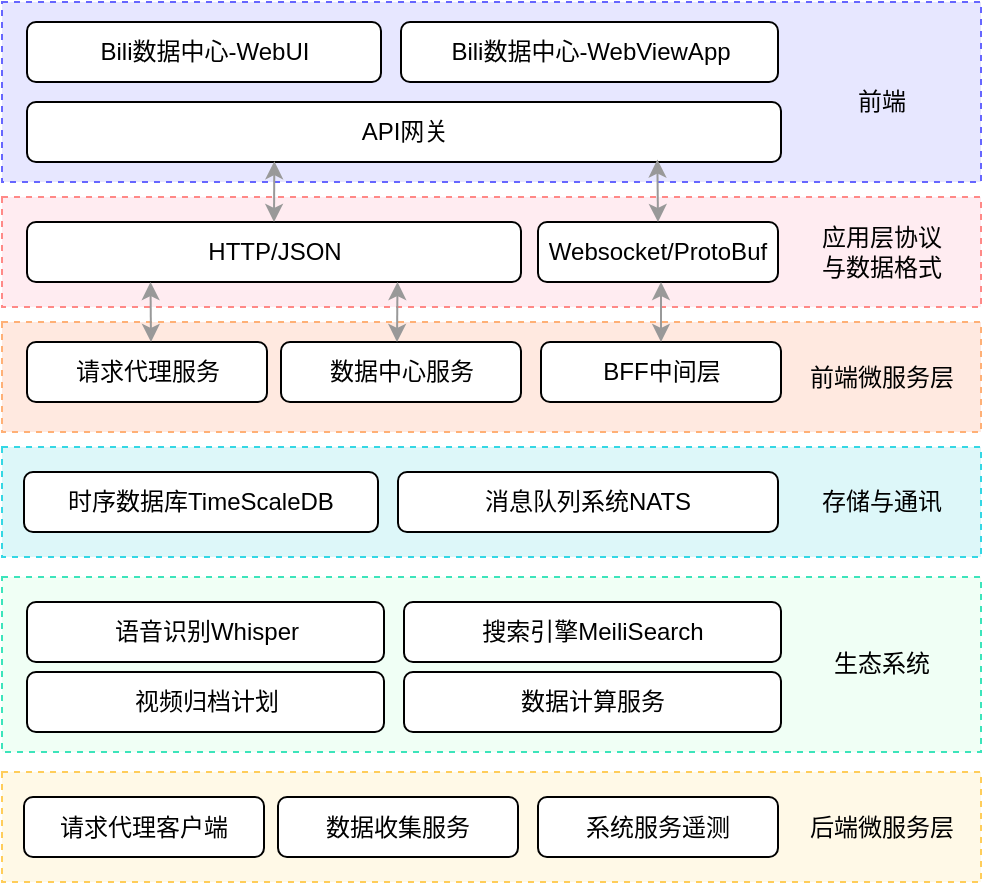 <mxfile version="26.2.2" pages="2">
  <diagram name="Main" id="xT2EWyWm9MXj7rOukKl2">
    <mxGraphModel dx="819" dy="478" grid="1" gridSize="10" guides="1" tooltips="1" connect="1" arrows="1" fold="1" page="1" pageScale="1" pageWidth="827" pageHeight="1169" math="0" shadow="0">
      <root>
        <mxCell id="0" />
        <mxCell id="1" parent="0" />
        <mxCell id="U7gqkI4tM9gZQAgdwT1p-1" value="" style="rounded=0;whiteSpace=wrap;html=1;fillColor=#ffecf1;strokeColor=#ff8987;dashed=1;" vertex="1" parent="1">
          <mxGeometry x="169" y="157.5" width="489.5" height="55" as="geometry" />
        </mxCell>
        <mxCell id="U7gqkI4tM9gZQAgdwT1p-2" value="" style="rounded=0;whiteSpace=wrap;html=1;fillColor=#f0fff5;strokeColor=#3ce4bb;dashed=1;" vertex="1" parent="1">
          <mxGeometry x="169" y="347.5" width="489.5" height="87.5" as="geometry" />
        </mxCell>
        <mxCell id="U7gqkI4tM9gZQAgdwT1p-3" value="" style="rounded=0;whiteSpace=wrap;html=1;fillColor=#fff9e7;strokeColor=#ffcd5a;dashed=1;" vertex="1" parent="1">
          <mxGeometry x="169" y="445" width="489.5" height="55" as="geometry" />
        </mxCell>
        <mxCell id="U7gqkI4tM9gZQAgdwT1p-4" value="" style="rounded=0;whiteSpace=wrap;html=1;fillColor=#ddf7f9;strokeColor=#34d7e4;dashed=1;" vertex="1" parent="1">
          <mxGeometry x="169" y="282.5" width="489.5" height="55" as="geometry" />
        </mxCell>
        <mxCell id="U7gqkI4tM9gZQAgdwT1p-5" value="" style="rounded=0;whiteSpace=wrap;html=1;fillColor=#ffe9e0;strokeColor=#ffb076;dashed=1;" vertex="1" parent="1">
          <mxGeometry x="169" y="220" width="489.5" height="55" as="geometry" />
        </mxCell>
        <mxCell id="U7gqkI4tM9gZQAgdwT1p-6" value="" style="rounded=0;whiteSpace=wrap;html=1;fillColor=#e7e7ff;strokeColor=#6666ff;dashed=1;" vertex="1" parent="1">
          <mxGeometry x="169" y="60" width="489.5" height="90" as="geometry" />
        </mxCell>
        <mxCell id="U7gqkI4tM9gZQAgdwT1p-7" value="Bili数据中心-WebUI" style="rounded=1;whiteSpace=wrap;html=1;" vertex="1" parent="1">
          <mxGeometry x="181.5" y="70" width="177" height="30" as="geometry" />
        </mxCell>
        <mxCell id="U7gqkI4tM9gZQAgdwT1p-8" value="API网关" style="rounded=1;whiteSpace=wrap;html=1;" vertex="1" parent="1">
          <mxGeometry x="181.5" y="110" width="377" height="30" as="geometry" />
        </mxCell>
        <mxCell id="U7gqkI4tM9gZQAgdwT1p-9" value="请求代理服务" style="rounded=1;whiteSpace=wrap;html=1;" vertex="1" parent="1">
          <mxGeometry x="181.5" y="230" width="120" height="30" as="geometry" />
        </mxCell>
        <mxCell id="U7gqkI4tM9gZQAgdwT1p-10" value="数据中心服务" style="rounded=1;whiteSpace=wrap;html=1;" vertex="1" parent="1">
          <mxGeometry x="308.5" y="230" width="120" height="30" as="geometry" />
        </mxCell>
        <mxCell id="U7gqkI4tM9gZQAgdwT1p-11" value="BFF中间层" style="rounded=1;whiteSpace=wrap;html=1;" vertex="1" parent="1">
          <mxGeometry x="438.5" y="230" width="120" height="30" as="geometry" />
        </mxCell>
        <mxCell id="U7gqkI4tM9gZQAgdwT1p-12" value="消息队列系统NATS" style="rounded=1;whiteSpace=wrap;html=1;arcSize=15;" vertex="1" parent="1">
          <mxGeometry x="367" y="295" width="190" height="30" as="geometry" />
        </mxCell>
        <mxCell id="U7gqkI4tM9gZQAgdwT1p-13" value="时序数据库TimeScaleDB" style="rounded=1;whiteSpace=wrap;html=1;" vertex="1" parent="1">
          <mxGeometry x="180" y="295" width="177" height="30" as="geometry" />
        </mxCell>
        <mxCell id="U7gqkI4tM9gZQAgdwT1p-14" value="请求代理客户端" style="rounded=1;whiteSpace=wrap;html=1;" vertex="1" parent="1">
          <mxGeometry x="180" y="457.5" width="120" height="30" as="geometry" />
        </mxCell>
        <mxCell id="U7gqkI4tM9gZQAgdwT1p-15" value="数据收集服务" style="rounded=1;whiteSpace=wrap;html=1;" vertex="1" parent="1">
          <mxGeometry x="307" y="457.5" width="120" height="30" as="geometry" />
        </mxCell>
        <mxCell id="U7gqkI4tM9gZQAgdwT1p-16" value="系统服务遥测" style="rounded=1;whiteSpace=wrap;html=1;" vertex="1" parent="1">
          <mxGeometry x="437" y="457.5" width="120" height="30" as="geometry" />
        </mxCell>
        <mxCell id="U7gqkI4tM9gZQAgdwT1p-17" value="前端" style="text;html=1;strokeColor=none;fillColor=none;align=center;verticalAlign=middle;whiteSpace=wrap;rounded=0;" vertex="1" parent="1">
          <mxGeometry x="578.5" y="95" width="60" height="30" as="geometry" />
        </mxCell>
        <mxCell id="U7gqkI4tM9gZQAgdwT1p-18" value="前端微服务层" style="text;html=1;strokeColor=none;fillColor=none;align=center;verticalAlign=middle;whiteSpace=wrap;rounded=0;" vertex="1" parent="1">
          <mxGeometry x="568.5" y="232.5" width="80" height="30" as="geometry" />
        </mxCell>
        <mxCell id="U7gqkI4tM9gZQAgdwT1p-19" value="存储与通讯" style="text;html=1;strokeColor=none;fillColor=none;align=center;verticalAlign=middle;whiteSpace=wrap;rounded=0;" vertex="1" parent="1">
          <mxGeometry x="568.5" y="295" width="80" height="30" as="geometry" />
        </mxCell>
        <mxCell id="U7gqkI4tM9gZQAgdwT1p-20" value="后端微服务层" style="text;html=1;strokeColor=none;fillColor=none;align=center;verticalAlign=middle;whiteSpace=wrap;rounded=0;" vertex="1" parent="1">
          <mxGeometry x="568.5" y="458" width="80" height="30" as="geometry" />
        </mxCell>
        <mxCell id="U7gqkI4tM9gZQAgdwT1p-21" value="语音识别Whisper" style="rounded=1;whiteSpace=wrap;html=1;" vertex="1" parent="1">
          <mxGeometry x="181.5" y="360" width="178.5" height="30" as="geometry" />
        </mxCell>
        <mxCell id="U7gqkI4tM9gZQAgdwT1p-22" value="视频归档计划" style="rounded=1;whiteSpace=wrap;html=1;" vertex="1" parent="1">
          <mxGeometry x="181.5" y="395" width="178.5" height="30" as="geometry" />
        </mxCell>
        <mxCell id="U7gqkI4tM9gZQAgdwT1p-23" value="搜索引擎MeiliSearch" style="rounded=1;whiteSpace=wrap;html=1;" vertex="1" parent="1">
          <mxGeometry x="370" y="360" width="188.5" height="30" as="geometry" />
        </mxCell>
        <mxCell id="U7gqkI4tM9gZQAgdwT1p-24" value="数据计算服务" style="rounded=1;whiteSpace=wrap;html=1;" vertex="1" parent="1">
          <mxGeometry x="370" y="395" width="188.5" height="30" as="geometry" />
        </mxCell>
        <mxCell id="U7gqkI4tM9gZQAgdwT1p-25" value="Bili数据中心-WebViewApp" style="rounded=1;whiteSpace=wrap;html=1;" vertex="1" parent="1">
          <mxGeometry x="368.5" y="70" width="188.5" height="30" as="geometry" />
        </mxCell>
        <mxCell id="U7gqkI4tM9gZQAgdwT1p-26" value="生态系统" style="text;html=1;strokeColor=none;fillColor=none;align=center;verticalAlign=middle;whiteSpace=wrap;rounded=0;" vertex="1" parent="1">
          <mxGeometry x="568.5" y="376.25" width="80" height="30" as="geometry" />
        </mxCell>
        <mxCell id="U7gqkI4tM9gZQAgdwT1p-27" value="HTTP/JSON" style="rounded=1;whiteSpace=wrap;html=1;" vertex="1" parent="1">
          <mxGeometry x="181.5" y="170" width="247" height="30" as="geometry" />
        </mxCell>
        <mxCell id="U7gqkI4tM9gZQAgdwT1p-28" value="" style="endArrow=classic;startArrow=classic;html=1;rounded=0;exitX=0.25;exitY=1;exitDx=0;exitDy=0;strokeColor=#999999;" edge="1" parent="1" source="U7gqkI4tM9gZQAgdwT1p-27">
          <mxGeometry width="50" height="50" relative="1" as="geometry">
            <mxPoint x="118.5" y="230" as="sourcePoint" />
            <mxPoint x="243.5" y="230" as="targetPoint" />
          </mxGeometry>
        </mxCell>
        <mxCell id="U7gqkI4tM9gZQAgdwT1p-29" value="" style="endArrow=classic;startArrow=classic;html=1;rounded=0;exitX=0.75;exitY=1;exitDx=0;exitDy=0;strokeColor=#999999;" edge="1" parent="1" source="U7gqkI4tM9gZQAgdwT1p-27">
          <mxGeometry width="50" height="50" relative="1" as="geometry">
            <mxPoint x="88.5" y="280" as="sourcePoint" />
            <mxPoint x="366.5" y="230" as="targetPoint" />
          </mxGeometry>
        </mxCell>
        <mxCell id="U7gqkI4tM9gZQAgdwT1p-30" value="" style="endArrow=classic;startArrow=classic;html=1;rounded=0;exitX=0.5;exitY=0;exitDx=0;exitDy=0;entryX=0.328;entryY=0.987;entryDx=0;entryDy=0;entryPerimeter=0;strokeColor=#999999;fontColor=#000000;" edge="1" parent="1" source="U7gqkI4tM9gZQAgdwT1p-27" target="U7gqkI4tM9gZQAgdwT1p-8">
          <mxGeometry width="50" height="50" relative="1" as="geometry">
            <mxPoint x="138.5" y="220" as="sourcePoint" />
            <mxPoint x="188.5" y="170" as="targetPoint" />
          </mxGeometry>
        </mxCell>
        <mxCell id="U7gqkI4tM9gZQAgdwT1p-31" value="Websocket/ProtoBuf" style="rounded=1;whiteSpace=wrap;html=1;" vertex="1" parent="1">
          <mxGeometry x="437" y="170" width="120" height="30" as="geometry" />
        </mxCell>
        <mxCell id="U7gqkI4tM9gZQAgdwT1p-32" value="应用层协议&lt;br&gt;与数据格式" style="text;html=1;strokeColor=none;fillColor=none;align=center;verticalAlign=middle;whiteSpace=wrap;rounded=0;" vertex="1" parent="1">
          <mxGeometry x="568.5" y="170" width="80" height="30" as="geometry" />
        </mxCell>
        <mxCell id="U7gqkI4tM9gZQAgdwT1p-33" value="" style="endArrow=classic;startArrow=classic;html=1;rounded=0;exitX=0.5;exitY=0;exitDx=0;exitDy=0;entryX=0.836;entryY=0.959;entryDx=0;entryDy=0;entryPerimeter=0;strokeColor=#999999;" edge="1" parent="1" source="U7gqkI4tM9gZQAgdwT1p-31" target="U7gqkI4tM9gZQAgdwT1p-8">
          <mxGeometry width="50" height="50" relative="1" as="geometry">
            <mxPoint x="688.5" y="170" as="sourcePoint" />
            <mxPoint x="688.5" y="120" as="targetPoint" />
          </mxGeometry>
        </mxCell>
        <mxCell id="U7gqkI4tM9gZQAgdwT1p-34" value="" style="endArrow=classic;startArrow=classic;html=1;rounded=0;exitX=0.5;exitY=0;exitDx=0;exitDy=0;strokeColor=#999999;" edge="1" parent="1" source="U7gqkI4tM9gZQAgdwT1p-11">
          <mxGeometry width="50" height="50" relative="1" as="geometry">
            <mxPoint x="688.5" y="170" as="sourcePoint" />
            <mxPoint x="498.5" y="200" as="targetPoint" />
          </mxGeometry>
        </mxCell>
      </root>
    </mxGraphModel>
  </diagram>
  <diagram id="SKCQztCh2i1zQZCfUlJ1" name="io-blive-damaku">
    <mxGraphModel dx="1173" dy="677" grid="1" gridSize="10" guides="1" tooltips="1" connect="1" arrows="1" fold="1" page="1" pageScale="1" pageWidth="827" pageHeight="1169" background="none" math="0" shadow="0">
      <root>
        <mxCell id="0" />
        <mxCell id="1" parent="0" />
        <mxCell id="V_1HUPMDP4IkT2V314-I-35" value="" style="rounded=1;whiteSpace=wrap;html=1;fillColor=#f8cecc;strokeColor=#b85450;movable=1;resizable=1;rotatable=1;deletable=1;editable=1;locked=0;connectable=1;" parent="1" vertex="1">
          <mxGeometry x="510" y="50" width="450" height="420" as="geometry" />
        </mxCell>
        <mxCell id="V_1HUPMDP4IkT2V314-I-28" value="" style="rounded=1;whiteSpace=wrap;html=1;" parent="1" vertex="1">
          <mxGeometry x="540" y="150" width="140" height="120" as="geometry" />
        </mxCell>
        <mxCell id="V_1HUPMDP4IkT2V314-I-14" value="" style="rounded=1;whiteSpace=wrap;html=1;fillColor=#e1d5e7;strokeColor=#9673a6;" parent="1" vertex="1">
          <mxGeometry x="422" y="50" width="66" height="420" as="geometry" />
        </mxCell>
        <mxCell id="V_1HUPMDP4IkT2V314-I-5" value="" style="rounded=1;whiteSpace=wrap;html=1;fillColor=#dae8fc;strokeColor=#6c8ebf;" parent="1" vertex="1">
          <mxGeometry x="230" y="50" width="180" height="210" as="geometry" />
        </mxCell>
        <mxCell id="V_1HUPMDP4IkT2V314-I-1" value="WsAgent&lt;div&gt;WS弹幕客户端&lt;/div&gt;" style="rounded=1;whiteSpace=wrap;html=1;fontSize=15;" parent="1" vertex="1">
          <mxGeometry x="260" y="80" width="120" height="60" as="geometry" />
        </mxCell>
        <mxCell id="V_1HUPMDP4IkT2V314-I-2" value="&lt;font style=&quot;font-size: 15px;&quot;&gt;Blive Source&lt;/font&gt;&lt;div&gt;&lt;font style=&quot;font-size: 15px;&quot;&gt;官方弹幕服务&lt;/font&gt;&lt;/div&gt;" style="rounded=1;whiteSpace=wrap;html=1;" parent="1" vertex="1">
          <mxGeometry x="80" y="80" width="120" height="200" as="geometry" />
        </mxCell>
        <mxCell id="V_1HUPMDP4IkT2V314-I-3" value="WsAgent&lt;div&gt;WS弹幕客户端&lt;/div&gt;" style="rounded=1;whiteSpace=wrap;html=1;fontSize=15;" parent="1" vertex="1">
          <mxGeometry x="260" y="160" width="120" height="60" as="geometry" />
        </mxCell>
        <mxCell id="V_1HUPMDP4IkT2V314-I-4" value="FileAgent&lt;div&gt;离线数据客户端&lt;/div&gt;" style="rounded=1;whiteSpace=wrap;html=1;fontSize=15;" parent="1" vertex="1">
          <mxGeometry x="260" y="350" width="120" height="50" as="geometry" />
        </mxCell>
        <mxCell id="V_1HUPMDP4IkT2V314-I-6" value="异地多活" style="text;html=1;align=center;verticalAlign=middle;whiteSpace=wrap;rounded=0;fontSize=20;" parent="1" vertex="1">
          <mxGeometry x="270" y="230" width="100" height="30" as="geometry" />
        </mxCell>
        <mxCell id="V_1HUPMDP4IkT2V314-I-7" value="Duplicate Window&lt;div&gt;10Min&lt;/div&gt;" style="rounded=1;whiteSpace=wrap;html=1;fontSize=15;" parent="1" vertex="1">
          <mxGeometry x="550" y="160" width="120" height="60" as="geometry" />
        </mxCell>
        <mxCell id="V_1HUPMDP4IkT2V314-I-11" value="" style="endArrow=none;html=1;rounded=0;exitX=1;exitY=0.5;exitDx=0;exitDy=0;" parent="1" source="V_1HUPMDP4IkT2V314-I-1" edge="1">
          <mxGeometry width="50" height="50" relative="1" as="geometry">
            <mxPoint x="385" y="110" as="sourcePoint" />
            <mxPoint x="550" y="190" as="targetPoint" />
            <Array as="points">
              <mxPoint x="455" y="110" />
              <mxPoint x="455" y="190" />
            </Array>
          </mxGeometry>
        </mxCell>
        <mxCell id="V_1HUPMDP4IkT2V314-I-12" value="" style="endArrow=none;html=1;rounded=0;exitX=1;exitY=0.5;exitDx=0;exitDy=0;entryX=0;entryY=0.5;entryDx=0;entryDy=0;" parent="1" source="V_1HUPMDP4IkT2V314-I-3" target="V_1HUPMDP4IkT2V314-I-7" edge="1">
          <mxGeometry width="50" height="50" relative="1" as="geometry">
            <mxPoint x="460" y="340" as="sourcePoint" />
            <mxPoint x="510" y="290" as="targetPoint" />
          </mxGeometry>
        </mxCell>
        <mxCell id="V_1HUPMDP4IkT2V314-I-13" value="" style="endArrow=none;html=1;rounded=0;exitX=1;exitY=0.5;exitDx=0;exitDy=0;entryX=0;entryY=0.5;entryDx=0;entryDy=0;" parent="1" source="V_1HUPMDP4IkT2V314-I-4" target="V_1HUPMDP4IkT2V314-I-7" edge="1">
          <mxGeometry width="50" height="50" relative="1" as="geometry">
            <mxPoint x="460" y="350" as="sourcePoint" />
            <mxPoint x="510" y="300" as="targetPoint" />
          </mxGeometry>
        </mxCell>
        <mxCell id="V_1HUPMDP4IkT2V314-I-15" value="NATS" style="text;html=1;align=center;verticalAlign=middle;whiteSpace=wrap;rounded=0;fontSize=20;" parent="1" vertex="1">
          <mxGeometry x="425" y="435" width="60" height="30" as="geometry" />
        </mxCell>
        <mxCell id="V_1HUPMDP4IkT2V314-I-16" value="" style="endArrow=classic;html=1;rounded=0;exitX=0.996;exitY=0.15;exitDx=0;exitDy=0;exitPerimeter=0;entryX=0;entryY=0.5;entryDx=0;entryDy=0;" parent="1" source="V_1HUPMDP4IkT2V314-I-2" target="V_1HUPMDP4IkT2V314-I-1" edge="1">
          <mxGeometry width="50" height="50" relative="1" as="geometry">
            <mxPoint y="200" as="sourcePoint" />
            <mxPoint x="50" y="150" as="targetPoint" />
          </mxGeometry>
        </mxCell>
        <mxCell id="V_1HUPMDP4IkT2V314-I-17" value="" style="endArrow=classic;html=1;rounded=0;entryX=0;entryY=0.5;entryDx=0;entryDy=0;" parent="1" edge="1">
          <mxGeometry width="50" height="50" relative="1" as="geometry">
            <mxPoint x="200.6" y="190.29" as="sourcePoint" />
            <mxPoint x="260" y="190" as="targetPoint" />
          </mxGeometry>
        </mxCell>
        <mxCell id="V_1HUPMDP4IkT2V314-I-48" style="edgeStyle=orthogonalEdgeStyle;rounded=0;orthogonalLoop=1;jettySize=auto;html=1;entryX=0;entryY=0.5;entryDx=0;entryDy=0;" parent="1" source="V_1HUPMDP4IkT2V314-I-19" target="V_1HUPMDP4IkT2V314-I-47" edge="1">
          <mxGeometry relative="1" as="geometry">
            <Array as="points">
              <mxPoint x="140" y="445" />
            </Array>
          </mxGeometry>
        </mxCell>
        <mxCell id="V_1HUPMDP4IkT2V314-I-19" value="BililiveRecorder&lt;br&gt;&lt;div&gt;&lt;font style=&quot;font-size: 15px;&quot;&gt;录播姬&lt;/font&gt;&lt;/div&gt;" style="rounded=1;whiteSpace=wrap;html=1;" parent="1" vertex="1">
          <mxGeometry x="80" y="350" width="120" height="50" as="geometry" />
        </mxCell>
        <mxCell id="V_1HUPMDP4IkT2V314-I-20" value="DanmakuXML&lt;br&gt;&lt;div&gt;&lt;font style=&quot;font-size: 15px;&quot;&gt;原始弹幕文件&lt;/font&gt;&lt;/div&gt;" style="rounded=1;whiteSpace=wrap;html=1;" parent="1" vertex="1">
          <mxGeometry x="260" y="277" width="120" height="50" as="geometry" />
        </mxCell>
        <mxCell id="V_1HUPMDP4IkT2V314-I-22" value="" style="endArrow=classic;html=1;rounded=0;exitX=0.5;exitY=1;exitDx=0;exitDy=0;entryX=0.5;entryY=0;entryDx=0;entryDy=0;" parent="1" source="V_1HUPMDP4IkT2V314-I-20" target="V_1HUPMDP4IkT2V314-I-4" edge="1">
          <mxGeometry width="50" height="50" relative="1" as="geometry">
            <mxPoint x="200" y="424.8" as="sourcePoint" />
            <mxPoint x="260" y="425" as="targetPoint" />
          </mxGeometry>
        </mxCell>
        <mxCell id="V_1HUPMDP4IkT2V314-I-23" value="" style="endArrow=classic;html=1;rounded=0;exitX=1;exitY=0.5;exitDx=0;exitDy=0;entryX=0;entryY=0.5;entryDx=0;entryDy=0;" parent="1" source="V_1HUPMDP4IkT2V314-I-19" target="V_1HUPMDP4IkT2V314-I-20" edge="1">
          <mxGeometry width="50" height="50" relative="1" as="geometry">
            <mxPoint x="180" y="410" as="sourcePoint" />
            <mxPoint x="230" y="360" as="targetPoint" />
            <Array as="points">
              <mxPoint x="240" y="375" />
              <mxPoint x="240" y="302" />
            </Array>
          </mxGeometry>
        </mxCell>
        <mxCell id="V_1HUPMDP4IkT2V314-I-24" value="" style="endArrow=classic;html=1;rounded=0;exitX=0.5;exitY=1;exitDx=0;exitDy=0;entryX=0.5;entryY=0;entryDx=0;entryDy=0;" parent="1" source="V_1HUPMDP4IkT2V314-I-2" target="V_1HUPMDP4IkT2V314-I-19" edge="1">
          <mxGeometry width="50" height="50" relative="1" as="geometry">
            <mxPoint x="130" y="340" as="sourcePoint" />
            <mxPoint x="180" y="290" as="targetPoint" />
          </mxGeometry>
        </mxCell>
        <mxCell id="V_1HUPMDP4IkT2V314-I-26" value="Realtime" style="text;html=1;align=center;verticalAlign=middle;whiteSpace=wrap;rounded=0;rotation=0;" parent="1" vertex="1">
          <mxGeometry x="425" y="190" width="60" height="30" as="geometry" />
        </mxCell>
        <mxCell id="V_1HUPMDP4IkT2V314-I-27" value="Playback" style="text;html=1;align=center;verticalAlign=middle;whiteSpace=wrap;rounded=0;rotation=311;" parent="1" vertex="1">
          <mxGeometry x="430" y="287" width="60" height="30" as="geometry" />
        </mxCell>
        <mxCell id="V_1HUPMDP4IkT2V314-I-29" value="&lt;span style=&quot;font-size: 15px;&quot;&gt;主备聚合&lt;/span&gt;&lt;div style=&quot;font-size: 15px;&quot;&gt;先到先得&lt;/div&gt;" style="text;html=1;align=center;verticalAlign=middle;whiteSpace=wrap;rounded=0;" parent="1" vertex="1">
          <mxGeometry x="550" y="230" width="120" height="30" as="geometry" />
        </mxCell>
        <mxCell id="V_1HUPMDP4IkT2V314-I-30" value="采集前端" style="shape=partialRectangle;whiteSpace=wrap;html=1;top=0;bottom=0;fillColor=none;fontSize=20;" parent="1" vertex="1">
          <mxGeometry x="80" y="500" width="320" height="60" as="geometry" />
        </mxCell>
        <mxCell id="V_1HUPMDP4IkT2V314-I-34" value="核心服务" style="shape=partialRectangle;whiteSpace=wrap;html=1;top=0;bottom=0;fillColor=none;fontSize=20;" parent="1" vertex="1">
          <mxGeometry x="520" y="500" width="440" height="60" as="geometry" />
        </mxCell>
        <mxCell id="V_1HUPMDP4IkT2V314-I-36" value="Core Service" style="text;html=1;align=center;verticalAlign=middle;whiteSpace=wrap;rounded=0;fontSize=20;" parent="1" vertex="1">
          <mxGeometry x="607.5" y="435" width="255" height="30" as="geometry" />
        </mxCell>
        <mxCell id="V_1HUPMDP4IkT2V314-I-37" value="Metrics" style="rounded=1;whiteSpace=wrap;html=1;fontSize=20;" parent="1" vertex="1">
          <mxGeometry x="540" y="80" width="390" height="60" as="geometry" />
        </mxCell>
        <mxCell id="V_1HUPMDP4IkT2V314-I-38" value="存储后端" style="shape=partialRectangle;whiteSpace=wrap;html=1;top=0;bottom=0;fillColor=none;fontSize=20;" parent="1" vertex="1">
          <mxGeometry x="960" y="500" width="200" height="60" as="geometry" />
        </mxCell>
        <mxCell id="V_1HUPMDP4IkT2V314-I-39" value="Agent&lt;div&gt;Manager&lt;div&gt;客户端管理&lt;/div&gt;&lt;/div&gt;" style="rounded=1;whiteSpace=wrap;html=1;fontSize=20;" parent="1" vertex="1">
          <mxGeometry x="540" y="300" width="140" height="120" as="geometry" />
        </mxCell>
        <mxCell id="V_1HUPMDP4IkT2V314-I-40" value="Msg&lt;div&gt;Processor&lt;br&gt;&lt;div&gt;消息流处理&lt;/div&gt;&lt;/div&gt;" style="rounded=1;whiteSpace=wrap;html=1;fontSize=20;" parent="1" vertex="1">
          <mxGeometry x="687" y="300" width="140" height="120" as="geometry" />
        </mxCell>
        <mxCell id="V_1HUPMDP4IkT2V314-I-47" value="IOBliveRecorder&lt;div&gt;录播姬监视服务&lt;/div&gt;" style="rounded=1;whiteSpace=wrap;html=1;fontSize=15;" parent="1" vertex="1">
          <mxGeometry x="260" y="420" width="120" height="50" as="geometry" />
        </mxCell>
        <mxCell id="V_1HUPMDP4IkT2V314-I-50" style="edgeStyle=orthogonalEdgeStyle;rounded=0;orthogonalLoop=1;jettySize=auto;html=1;entryX=-0.003;entryY=0.473;entryDx=0;entryDy=0;entryPerimeter=0;" parent="1" source="V_1HUPMDP4IkT2V314-I-47" target="V_1HUPMDP4IkT2V314-I-39" edge="1">
          <mxGeometry relative="1" as="geometry">
            <Array as="points">
              <mxPoint x="410" y="445" />
              <mxPoint x="410" y="357" />
            </Array>
          </mxGeometry>
        </mxCell>
        <mxCell id="V_1HUPMDP4IkT2V314-I-51" value="Room&lt;div&gt;Status&lt;/div&gt;" style="text;html=1;align=center;verticalAlign=middle;whiteSpace=wrap;rounded=0;rotation=0;" parent="1" vertex="1">
          <mxGeometry x="425" y="357" width="60" height="30" as="geometry" />
        </mxCell>
        <mxCell id="V_1HUPMDP4IkT2V314-I-52" value="API&amp;nbsp;&lt;span style=&quot;background-color: transparent; color: light-dark(rgb(0, 0, 0), rgb(255, 255, 255));&quot;&gt;Plane&lt;/span&gt;&lt;div&gt;控制平面&lt;/div&gt;" style="rounded=1;whiteSpace=wrap;html=1;fontSize=20;" parent="1" vertex="1">
          <mxGeometry x="687" y="150" width="140" height="70" as="geometry" />
        </mxCell>
        <mxCell id="V_1HUPMDP4IkT2V314-I-53" value="Storage Controller&lt;div&gt;存储管理&lt;/div&gt;" style="rounded=1;whiteSpace=wrap;html=1;fontSize=20;" parent="1" vertex="1">
          <mxGeometry x="840" y="150" width="90" height="270" as="geometry" />
        </mxCell>
        <mxCell id="V_1HUPMDP4IkT2V314-I-54" value="TimeScale&lt;div&gt;DB&lt;/div&gt;" style="shape=cylinder3;whiteSpace=wrap;html=1;boundedLbl=1;backgroundOutline=1;size=15;fontSize=20;" parent="1" vertex="1">
          <mxGeometry x="1050" y="140" width="100" height="100" as="geometry" />
        </mxCell>
        <mxCell id="V_1HUPMDP4IkT2V314-I-55" style="edgeStyle=orthogonalEdgeStyle;rounded=0;orthogonalLoop=1;jettySize=auto;html=1;exitX=1;exitY=0.5;exitDx=0;exitDy=0;entryX=0;entryY=0.5;entryDx=0;entryDy=0;entryPerimeter=0;" parent="1" source="V_1HUPMDP4IkT2V314-I-53" target="V_1HUPMDP4IkT2V314-I-54" edge="1">
          <mxGeometry relative="1" as="geometry">
            <Array as="points">
              <mxPoint x="930" y="190" />
            </Array>
          </mxGeometry>
        </mxCell>
        <mxCell id="V_1HUPMDP4IkT2V314-I-56" value="Redis&lt;div&gt;Cache&lt;/div&gt;" style="shape=cylinder3;whiteSpace=wrap;html=1;boundedLbl=1;backgroundOutline=1;size=15;fontSize=20;" parent="1" vertex="1">
          <mxGeometry x="1050" y="257" width="100" height="100" as="geometry" />
        </mxCell>
        <mxCell id="V_1HUPMDP4IkT2V314-I-57" value="LocalFile&lt;div&gt;Cache&lt;/div&gt;" style="shape=cylinder3;whiteSpace=wrap;html=1;boundedLbl=1;backgroundOutline=1;size=15;fontSize=20;" parent="1" vertex="1">
          <mxGeometry x="1050" y="370" width="100" height="100" as="geometry" />
        </mxCell>
        <mxCell id="V_1HUPMDP4IkT2V314-I-60" value="Cache" style="text;html=1;align=center;verticalAlign=middle;whiteSpace=wrap;rounded=0;rotation=0;" parent="1" vertex="1">
          <mxGeometry x="970" y="285" width="60" height="30" as="geometry" />
        </mxCell>
        <mxCell id="V_1HUPMDP4IkT2V314-I-61" value="" style="endArrow=classic;html=1;rounded=0;entryX=0;entryY=0.5;entryDx=0;entryDy=0;entryPerimeter=0;" parent="1" target="V_1HUPMDP4IkT2V314-I-56" edge="1">
          <mxGeometry width="50" height="50" relative="1" as="geometry">
            <mxPoint x="930" y="307" as="sourcePoint" />
            <mxPoint x="1010" y="310" as="targetPoint" />
          </mxGeometry>
        </mxCell>
        <mxCell id="V_1HUPMDP4IkT2V314-I-62" value="" style="endArrow=classic;html=1;rounded=0;entryX=0;entryY=0.311;entryDx=0;entryDy=0;entryPerimeter=0;exitX=1.007;exitY=0.93;exitDx=0;exitDy=0;exitPerimeter=0;" parent="1" source="V_1HUPMDP4IkT2V314-I-53" target="V_1HUPMDP4IkT2V314-I-57" edge="1">
          <mxGeometry width="50" height="50" relative="1" as="geometry">
            <mxPoint x="980" y="460" as="sourcePoint" />
            <mxPoint x="1030" y="410" as="targetPoint" />
          </mxGeometry>
        </mxCell>
        <mxCell id="V_1HUPMDP4IkT2V314-I-63" value="Storage&lt;div&gt;Fallback&lt;/div&gt;" style="text;html=1;align=center;verticalAlign=middle;whiteSpace=wrap;rounded=0;rotation=0;" parent="1" vertex="1">
          <mxGeometry x="970" y="370" width="60" height="30" as="geometry" />
        </mxCell>
        <mxCell id="V_1HUPMDP4IkT2V314-I-64" value="" style="endArrow=classic;html=1;rounded=0;entryX=0.991;entryY=0.631;entryDx=0;entryDy=0;entryPerimeter=0;" parent="1" target="V_1HUPMDP4IkT2V314-I-53" edge="1">
          <mxGeometry width="50" height="50" relative="1" as="geometry">
            <mxPoint x="1050" y="320" as="sourcePoint" />
            <mxPoint x="1020" y="320" as="targetPoint" />
          </mxGeometry>
        </mxCell>
        <mxCell id="V_1HUPMDP4IkT2V314-I-65" value="Pull Cache" style="text;html=1;align=center;verticalAlign=middle;whiteSpace=wrap;rounded=0;rotation=0;" parent="1" vertex="1">
          <mxGeometry x="970" y="320" width="60" height="30" as="geometry" />
        </mxCell>
        <mxCell id="V_1HUPMDP4IkT2V314-I-66" value="" style="endArrow=classic;html=1;rounded=0;entryX=0.991;entryY=0.631;entryDx=0;entryDy=0;entryPerimeter=0;" parent="1" edge="1">
          <mxGeometry width="50" height="50" relative="1" as="geometry">
            <mxPoint x="1050.81" y="410" as="sourcePoint" />
            <mxPoint x="929.81" y="410" as="targetPoint" />
          </mxGeometry>
        </mxCell>
        <mxCell id="V_1HUPMDP4IkT2V314-I-67" value="Fallback&lt;div&gt;Replay&lt;/div&gt;" style="text;html=1;align=center;verticalAlign=middle;whiteSpace=wrap;rounded=0;rotation=0;" parent="1" vertex="1">
          <mxGeometry x="970.81" y="410" width="60" height="30" as="geometry" />
        </mxCell>
        <mxCell id="SLJHlj_7JJSMH92uP7c2-1" value="Async" style="text;html=1;align=center;verticalAlign=middle;whiteSpace=wrap;rounded=0;rotation=0;" parent="1" vertex="1">
          <mxGeometry x="970" y="165" width="60" height="30" as="geometry" />
        </mxCell>
        <mxCell id="Omspo1wzSyiNzD1txD4Q-1" value="Controller&lt;br&gt;&lt;div&gt;控制器&lt;/div&gt;" style="rounded=1;whiteSpace=wrap;html=1;fontSize=20;" parent="1" vertex="1">
          <mxGeometry x="687" y="225" width="140" height="70" as="geometry" />
        </mxCell>
        <mxCell id="QTLrQEBYZMs-nmubFTq_-1" value="" style="rounded=1;whiteSpace=wrap;html=1;fillColor=#f8cecc;strokeColor=#b85450;movable=1;resizable=1;rotatable=1;deletable=1;editable=1;locked=0;connectable=1;" vertex="1" parent="1">
          <mxGeometry x="430" y="640" width="600" height="470" as="geometry" />
        </mxCell>
        <mxCell id="QTLrQEBYZMs-nmubFTq_-2" value="" style="rounded=1;whiteSpace=wrap;html=1;fontSize=20;fillColor=#d5e8d4;strokeColor=#82b366;" vertex="1" parent="1">
          <mxGeometry x="470" y="660" width="330" height="170" as="geometry" />
        </mxCell>
        <mxCell id="QTLrQEBYZMs-nmubFTq_-3" value="" style="rounded=1;whiteSpace=wrap;html=1;" vertex="1" parent="1">
          <mxGeometry x="500" y="690" width="140" height="120" as="geometry" />
        </mxCell>
        <mxCell id="QTLrQEBYZMs-nmubFTq_-4" value="Duplicate Window&lt;div&gt;10Min&lt;/div&gt;" style="rounded=1;whiteSpace=wrap;html=1;fontSize=15;" vertex="1" parent="1">
          <mxGeometry x="510" y="700" width="120" height="60" as="geometry" />
        </mxCell>
        <mxCell id="QTLrQEBYZMs-nmubFTq_-5" value="&lt;span style=&quot;font-size: 15px;&quot;&gt;消息聚合窗口&lt;/span&gt;" style="text;html=1;align=center;verticalAlign=middle;whiteSpace=wrap;rounded=0;" vertex="1" parent="1">
          <mxGeometry x="510" y="770" width="120" height="30" as="geometry" />
        </mxCell>
        <mxCell id="QTLrQEBYZMs-nmubFTq_-6" value="&lt;span style=&quot;font-size: 20px; text-wrap-mode: wrap;&quot;&gt;Controller&lt;/span&gt;&lt;br style=&quot;font-size: 20px; text-wrap-mode: wrap;&quot;&gt;&lt;div style=&quot;font-size: 20px; text-wrap-mode: wrap;&quot;&gt;控制器&lt;/div&gt;" style="text;html=1;align=center;verticalAlign=middle;resizable=0;points=[];autosize=1;strokeColor=none;fillColor=none;" vertex="1" parent="1">
          <mxGeometry x="665" y="760" width="110" height="60" as="geometry" />
        </mxCell>
        <mxCell id="QTLrQEBYZMs-nmubFTq_-7" value="" style="endArrow=classic;html=1;rounded=0;entryX=0;entryY=0.5;entryDx=0;entryDy=0;" edge="1" parent="1" target="QTLrQEBYZMs-nmubFTq_-3">
          <mxGeometry width="50" height="50" relative="1" as="geometry">
            <mxPoint x="340" y="750" as="sourcePoint" />
            <mxPoint x="420" y="730" as="targetPoint" />
          </mxGeometry>
        </mxCell>
        <mxCell id="QTLrQEBYZMs-nmubFTq_-8" value="&lt;font style=&quot;font-size: 15px;&quot;&gt;&lt;b&gt;Message&lt;/b&gt;&lt;/font&gt;" style="text;html=1;align=center;verticalAlign=middle;resizable=0;points=[];autosize=1;strokeColor=none;fillColor=none;" vertex="1" parent="1">
          <mxGeometry x="340" y="720" width="90" height="30" as="geometry" />
        </mxCell>
        <mxCell id="QTLrQEBYZMs-nmubFTq_-9" value="Agent&lt;div&gt;Manager&lt;div&gt;客户端管理&lt;/div&gt;&lt;/div&gt;" style="rounded=1;whiteSpace=wrap;html=1;fontSize=20;" vertex="1" parent="1">
          <mxGeometry x="500" y="930" width="140" height="120" as="geometry" />
        </mxCell>
        <mxCell id="QTLrQEBYZMs-nmubFTq_-11" value="&lt;font style=&quot;font-size: 14px;&quot;&gt;&lt;b&gt;Status/Info&lt;/b&gt;&lt;/font&gt;" style="text;html=1;align=center;verticalAlign=middle;resizable=0;points=[];autosize=1;strokeColor=none;fillColor=none;" vertex="1" parent="1">
          <mxGeometry x="340" y="1010" width="100" height="30" as="geometry" />
        </mxCell>
        <mxCell id="QTLrQEBYZMs-nmubFTq_-12" value="" style="endArrow=classic;html=1;rounded=0;exitX=0;exitY=0.5;exitDx=0;exitDy=0;" edge="1" parent="1" source="QTLrQEBYZMs-nmubFTq_-9">
          <mxGeometry width="50" height="50" relative="1" as="geometry">
            <mxPoint x="350" y="1070" as="sourcePoint" />
            <mxPoint x="340" y="990" as="targetPoint" />
          </mxGeometry>
        </mxCell>
        <mxCell id="QTLrQEBYZMs-nmubFTq_-13" value="&lt;font style=&quot;font-size: 15px;&quot;&gt;&lt;b&gt;Control&lt;/b&gt;&lt;/font&gt;" style="text;html=1;align=center;verticalAlign=middle;resizable=0;points=[];autosize=1;strokeColor=none;fillColor=none;" vertex="1" parent="1">
          <mxGeometry x="345" y="960" width="80" height="30" as="geometry" />
        </mxCell>
        <mxCell id="QTLrQEBYZMs-nmubFTq_-14" value="API&amp;nbsp;&lt;span style=&quot;background-color: transparent; color: light-dark(rgb(0, 0, 0), rgb(255, 255, 255));&quot;&gt;Plane&lt;/span&gt;&lt;div&gt;控制平面&lt;/div&gt;" style="rounded=1;whiteSpace=wrap;html=1;fontSize=20;" vertex="1" parent="1">
          <mxGeometry x="650" y="690" width="140" height="70" as="geometry" />
        </mxCell>
        <mxCell id="QTLrQEBYZMs-nmubFTq_-16" value="" style="endArrow=classic;startArrow=classic;html=1;rounded=0;exitX=0.5;exitY=0;exitDx=0;exitDy=0;" edge="1" parent="1" source="QTLrQEBYZMs-nmubFTq_-14">
          <mxGeometry width="50" height="50" relative="1" as="geometry">
            <mxPoint x="720" y="600" as="sourcePoint" />
            <mxPoint x="720" y="570" as="targetPoint" />
          </mxGeometry>
        </mxCell>
        <mxCell id="QTLrQEBYZMs-nmubFTq_-17" value="&lt;b&gt;API&lt;/b&gt;" style="text;html=1;align=center;verticalAlign=middle;resizable=0;points=[];autosize=1;strokeColor=none;fillColor=none;fontSize=15;" vertex="1" parent="1">
          <mxGeometry x="722" y="600" width="50" height="30" as="geometry" />
        </mxCell>
        <mxCell id="QTLrQEBYZMs-nmubFTq_-18" value="Msg&lt;div&gt;Processor&lt;br&gt;&lt;div&gt;消息流处理&lt;/div&gt;&lt;/div&gt;" style="rounded=1;whiteSpace=wrap;html=1;fontSize=20;" vertex="1" parent="1">
          <mxGeometry x="670" y="930" width="140" height="120" as="geometry" />
        </mxCell>
        <mxCell id="QTLrQEBYZMs-nmubFTq_-19" value="" style="endArrow=classic;html=1;rounded=0;exitX=0.817;exitY=1.007;exitDx=0;exitDy=0;entryX=0.5;entryY=0;entryDx=0;entryDy=0;exitPerimeter=0;" edge="1" parent="1" source="QTLrQEBYZMs-nmubFTq_-2" target="QTLrQEBYZMs-nmubFTq_-18">
          <mxGeometry width="50" height="50" relative="1" as="geometry">
            <mxPoint x="990" y="910" as="sourcePoint" />
            <mxPoint x="1040" y="860" as="targetPoint" />
          </mxGeometry>
        </mxCell>
        <mxCell id="QTLrQEBYZMs-nmubFTq_-20" value="&lt;font style=&quot;font-size: 14px;&quot;&gt;&lt;b&gt;Damaku&lt;/b&gt;&lt;/font&gt;&lt;div&gt;&lt;span style=&quot;font-size: 14px;&quot;&gt;&lt;b&gt;Gift&lt;/b&gt;&lt;/span&gt;&lt;/div&gt;&lt;div&gt;&lt;span style=&quot;font-size: 14px;&quot;&gt;&lt;b&gt;RoomStats&lt;/b&gt;&lt;/span&gt;&lt;/div&gt;&lt;div&gt;&lt;span style=&quot;font-size: 14px;&quot;&gt;&lt;b&gt;etc.&lt;/b&gt;&lt;/span&gt;&lt;/div&gt;" style="text;html=1;align=center;verticalAlign=middle;resizable=0;points=[];autosize=1;strokeColor=none;fillColor=none;" vertex="1" parent="1">
          <mxGeometry x="650" y="845" width="100" height="80" as="geometry" />
        </mxCell>
        <mxCell id="QTLrQEBYZMs-nmubFTq_-21" value="Storage Controller&lt;div&gt;存储管理&lt;/div&gt;" style="rounded=1;whiteSpace=wrap;html=1;fontSize=20;" vertex="1" parent="1">
          <mxGeometry x="897" y="660" width="90" height="390" as="geometry" />
        </mxCell>
        <mxCell id="QTLrQEBYZMs-nmubFTq_-22" value="" style="endArrow=classic;html=1;rounded=0;exitX=1;exitY=0.5;exitDx=0;exitDy=0;entryX=-0.012;entryY=0.846;entryDx=0;entryDy=0;entryPerimeter=0;" edge="1" parent="1" source="QTLrQEBYZMs-nmubFTq_-18" target="QTLrQEBYZMs-nmubFTq_-21">
          <mxGeometry width="50" height="50" relative="1" as="geometry">
            <mxPoint x="820" y="1020" as="sourcePoint" />
            <mxPoint x="870" y="970" as="targetPoint" />
          </mxGeometry>
        </mxCell>
        <mxCell id="QTLrQEBYZMs-nmubFTq_-23" value="&lt;font style=&quot;font-size: 15px;&quot;&gt;&lt;b&gt;Data&lt;/b&gt;&lt;/font&gt;&lt;div&gt;&lt;font style=&quot;font-size: 15px;&quot;&gt;&lt;b&gt;Storage&lt;/b&gt;&lt;/font&gt;&lt;/div&gt;" style="text;html=1;align=center;verticalAlign=middle;resizable=0;points=[];autosize=1;strokeColor=none;fillColor=none;" vertex="1" parent="1">
          <mxGeometry x="810" y="940" width="80" height="50" as="geometry" />
        </mxCell>
        <mxCell id="QTLrQEBYZMs-nmubFTq_-24" value="" style="endArrow=classic;html=1;rounded=0;entryX=-0.002;entryY=0.645;entryDx=0;entryDy=0;entryPerimeter=0;" edge="1" parent="1" target="QTLrQEBYZMs-nmubFTq_-9">
          <mxGeometry width="50" height="50" relative="1" as="geometry">
            <mxPoint x="340" y="1007" as="sourcePoint" />
            <mxPoint x="300" y="1020" as="targetPoint" />
          </mxGeometry>
        </mxCell>
        <mxCell id="QTLrQEBYZMs-nmubFTq_-25" value="" style="endArrow=classic;html=1;rounded=0;exitX=0.5;exitY=0;exitDx=0;exitDy=0;entryX=0.303;entryY=1.012;entryDx=0;entryDy=0;entryPerimeter=0;" edge="1" parent="1" source="QTLrQEBYZMs-nmubFTq_-9" target="QTLrQEBYZMs-nmubFTq_-2">
          <mxGeometry width="50" height="50" relative="1" as="geometry">
            <mxPoint x="400" y="900" as="sourcePoint" />
            <mxPoint x="450" y="850" as="targetPoint" />
          </mxGeometry>
        </mxCell>
        <mxCell id="QTLrQEBYZMs-nmubFTq_-26" value="&lt;font style=&quot;font-size: 14px;&quot;&gt;&lt;b&gt;Managed&lt;/b&gt;&lt;/font&gt;&lt;div&gt;&lt;font style=&quot;font-size: 14px;&quot;&gt;&lt;b&gt;Info&lt;/b&gt;&lt;/font&gt;&lt;/div&gt;" style="text;html=1;align=center;verticalAlign=middle;resizable=0;points=[];autosize=1;strokeColor=none;fillColor=none;" vertex="1" parent="1">
          <mxGeometry x="490" y="860" width="80" height="50" as="geometry" />
        </mxCell>
      </root>
    </mxGraphModel>
  </diagram>
</mxfile>
